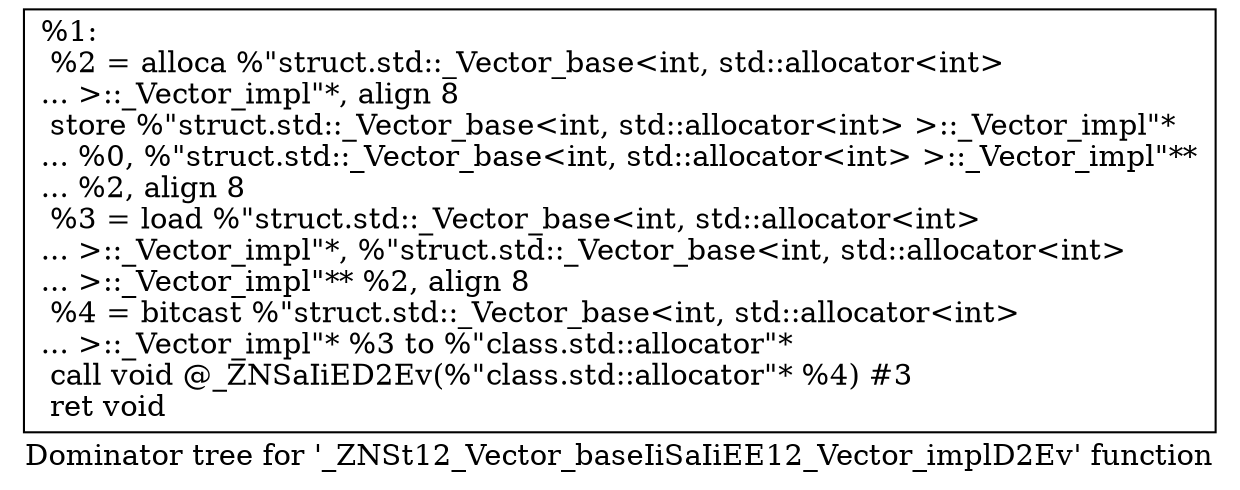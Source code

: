 digraph "Dominator tree for '_ZNSt12_Vector_baseIiSaIiEE12_Vector_implD2Ev' function" {
	label="Dominator tree for '_ZNSt12_Vector_baseIiSaIiEE12_Vector_implD2Ev' function";

	Node0x1473ed0 [shape=record,label="{%1:\l  %2 = alloca %\"struct.std::_Vector_base\<int, std::allocator\<int\>\l... \>::_Vector_impl\"*, align 8\l  store %\"struct.std::_Vector_base\<int, std::allocator\<int\> \>::_Vector_impl\"*\l... %0, %\"struct.std::_Vector_base\<int, std::allocator\<int\> \>::_Vector_impl\"**\l... %2, align 8\l  %3 = load %\"struct.std::_Vector_base\<int, std::allocator\<int\>\l... \>::_Vector_impl\"*, %\"struct.std::_Vector_base\<int, std::allocator\<int\>\l... \>::_Vector_impl\"** %2, align 8\l  %4 = bitcast %\"struct.std::_Vector_base\<int, std::allocator\<int\>\l... \>::_Vector_impl\"* %3 to %\"class.std::allocator\"*\l  call void @_ZNSaIiED2Ev(%\"class.std::allocator\"* %4) #3\l  ret void\l}"];
}
